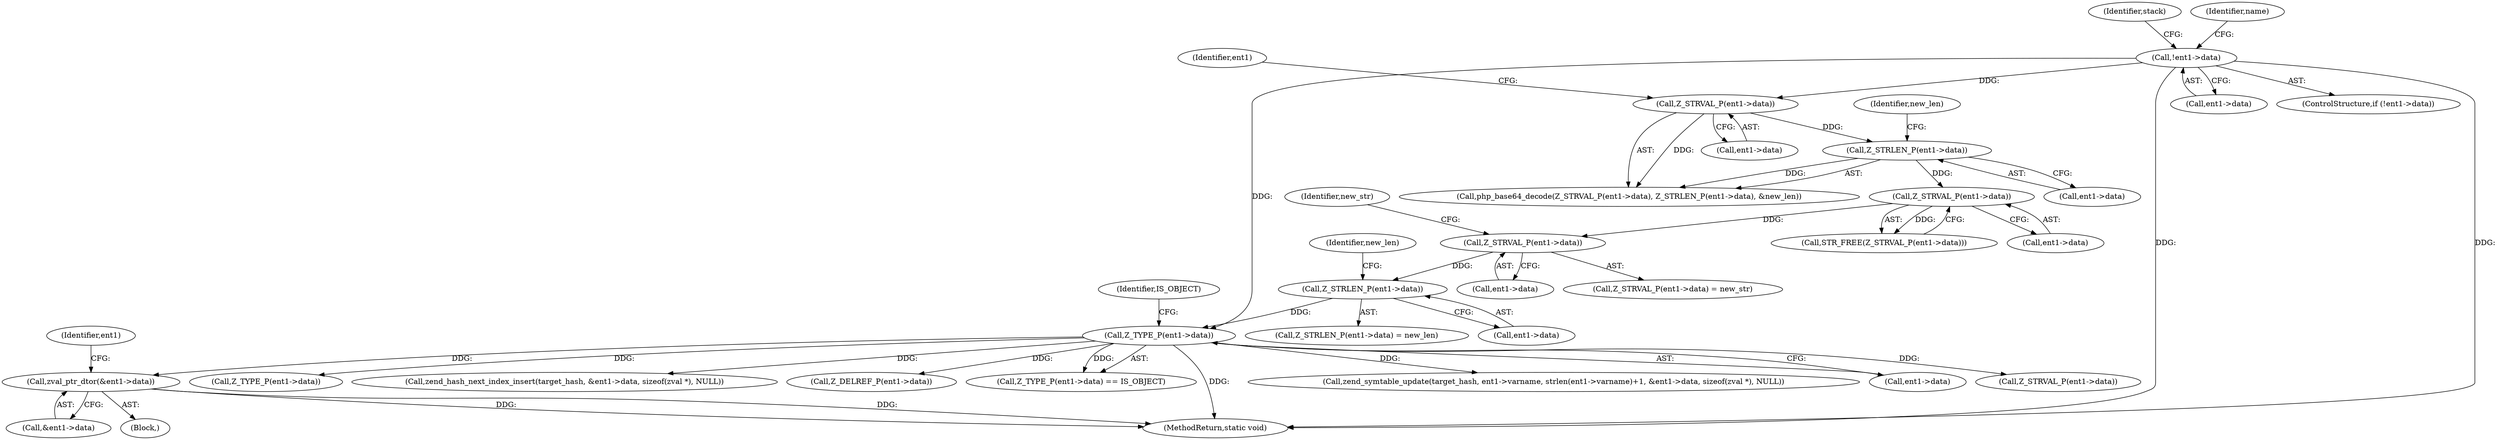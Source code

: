 digraph "0_php-src_698a691724c0a949295991e5df091ce16f899e02?w=1@pointer" {
"1000312" [label="(Call,zval_ptr_dtor(&ent1->data))"];
"1000255" [label="(Call,Z_TYPE_P(ent1->data))"];
"1000186" [label="(Call,!ent1->data)"];
"1000248" [label="(Call,Z_STRLEN_P(ent1->data))"];
"1000242" [label="(Call,Z_STRVAL_P(ent1->data))"];
"1000237" [label="(Call,Z_STRVAL_P(ent1->data))"];
"1000230" [label="(Call,Z_STRLEN_P(ent1->data))"];
"1000226" [label="(Call,Z_STRVAL_P(ent1->data))"];
"1000187" [label="(Call,ent1->data)"];
"1000235" [label="(Identifier,new_len)"];
"1000248" [label="(Call,Z_STRLEN_P(ent1->data))"];
"1000259" [label="(Identifier,IS_OBJECT)"];
"1000242" [label="(Call,Z_STRVAL_P(ent1->data))"];
"1000249" [label="(Call,ent1->data)"];
"1000237" [label="(Call,Z_STRVAL_P(ent1->data))"];
"1000246" [label="(Identifier,new_str)"];
"1000312" [label="(Call,zval_ptr_dtor(&ent1->data))"];
"1000230" [label="(Call,Z_STRLEN_P(ent1->data))"];
"1000577" [label="(MethodReturn,static void)"];
"1000318" [label="(Identifier,ent1)"];
"1000356" [label="(Call,Z_TYPE_P(ent1->data))"];
"1000241" [label="(Call,Z_STRVAL_P(ent1->data) = new_str)"];
"1000227" [label="(Call,ent1->data)"];
"1000232" [label="(Identifier,ent1)"];
"1000519" [label="(Call,zend_hash_next_index_insert(target_hash, &ent1->data, sizeof(zval *), NULL))"];
"1000475" [label="(Call,Z_DELREF_P(ent1->data))"];
"1000254" [label="(Call,Z_TYPE_P(ent1->data) == IS_OBJECT)"];
"1000243" [label="(Call,ent1->data)"];
"1000194" [label="(Identifier,stack)"];
"1000313" [label="(Call,&ent1->data)"];
"1000311" [label="(Block,)"];
"1000495" [label="(Call,zend_symtable_update(target_hash, ent1->varname, strlen(ent1->varname)+1, &ent1->data, sizeof(zval *), NULL))"];
"1000256" [label="(Call,ent1->data)"];
"1000238" [label="(Call,ent1->data)"];
"1000255" [label="(Call,Z_TYPE_P(ent1->data))"];
"1000236" [label="(Call,STR_FREE(Z_STRVAL_P(ent1->data)))"];
"1000231" [label="(Call,ent1->data)"];
"1000215" [label="(Identifier,name)"];
"1000186" [label="(Call,!ent1->data)"];
"1000225" [label="(Call,php_base64_decode(Z_STRVAL_P(ent1->data), Z_STRLEN_P(ent1->data), &new_len))"];
"1000252" [label="(Identifier,new_len)"];
"1000247" [label="(Call,Z_STRLEN_P(ent1->data) = new_len)"];
"1000185" [label="(ControlStructure,if (!ent1->data))"];
"1000384" [label="(Call,Z_STRVAL_P(ent1->data))"];
"1000226" [label="(Call,Z_STRVAL_P(ent1->data))"];
"1000312" -> "1000311"  [label="AST: "];
"1000312" -> "1000313"  [label="CFG: "];
"1000313" -> "1000312"  [label="AST: "];
"1000318" -> "1000312"  [label="CFG: "];
"1000312" -> "1000577"  [label="DDG: "];
"1000312" -> "1000577"  [label="DDG: "];
"1000255" -> "1000312"  [label="DDG: "];
"1000255" -> "1000254"  [label="AST: "];
"1000255" -> "1000256"  [label="CFG: "];
"1000256" -> "1000255"  [label="AST: "];
"1000259" -> "1000255"  [label="CFG: "];
"1000255" -> "1000577"  [label="DDG: "];
"1000255" -> "1000254"  [label="DDG: "];
"1000186" -> "1000255"  [label="DDG: "];
"1000248" -> "1000255"  [label="DDG: "];
"1000255" -> "1000356"  [label="DDG: "];
"1000255" -> "1000384"  [label="DDG: "];
"1000255" -> "1000475"  [label="DDG: "];
"1000255" -> "1000495"  [label="DDG: "];
"1000255" -> "1000519"  [label="DDG: "];
"1000186" -> "1000185"  [label="AST: "];
"1000186" -> "1000187"  [label="CFG: "];
"1000187" -> "1000186"  [label="AST: "];
"1000194" -> "1000186"  [label="CFG: "];
"1000215" -> "1000186"  [label="CFG: "];
"1000186" -> "1000577"  [label="DDG: "];
"1000186" -> "1000577"  [label="DDG: "];
"1000186" -> "1000226"  [label="DDG: "];
"1000248" -> "1000247"  [label="AST: "];
"1000248" -> "1000249"  [label="CFG: "];
"1000249" -> "1000248"  [label="AST: "];
"1000252" -> "1000248"  [label="CFG: "];
"1000242" -> "1000248"  [label="DDG: "];
"1000242" -> "1000241"  [label="AST: "];
"1000242" -> "1000243"  [label="CFG: "];
"1000243" -> "1000242"  [label="AST: "];
"1000246" -> "1000242"  [label="CFG: "];
"1000237" -> "1000242"  [label="DDG: "];
"1000237" -> "1000236"  [label="AST: "];
"1000237" -> "1000238"  [label="CFG: "];
"1000238" -> "1000237"  [label="AST: "];
"1000236" -> "1000237"  [label="CFG: "];
"1000237" -> "1000236"  [label="DDG: "];
"1000230" -> "1000237"  [label="DDG: "];
"1000230" -> "1000225"  [label="AST: "];
"1000230" -> "1000231"  [label="CFG: "];
"1000231" -> "1000230"  [label="AST: "];
"1000235" -> "1000230"  [label="CFG: "];
"1000230" -> "1000225"  [label="DDG: "];
"1000226" -> "1000230"  [label="DDG: "];
"1000226" -> "1000225"  [label="AST: "];
"1000226" -> "1000227"  [label="CFG: "];
"1000227" -> "1000226"  [label="AST: "];
"1000232" -> "1000226"  [label="CFG: "];
"1000226" -> "1000225"  [label="DDG: "];
}

